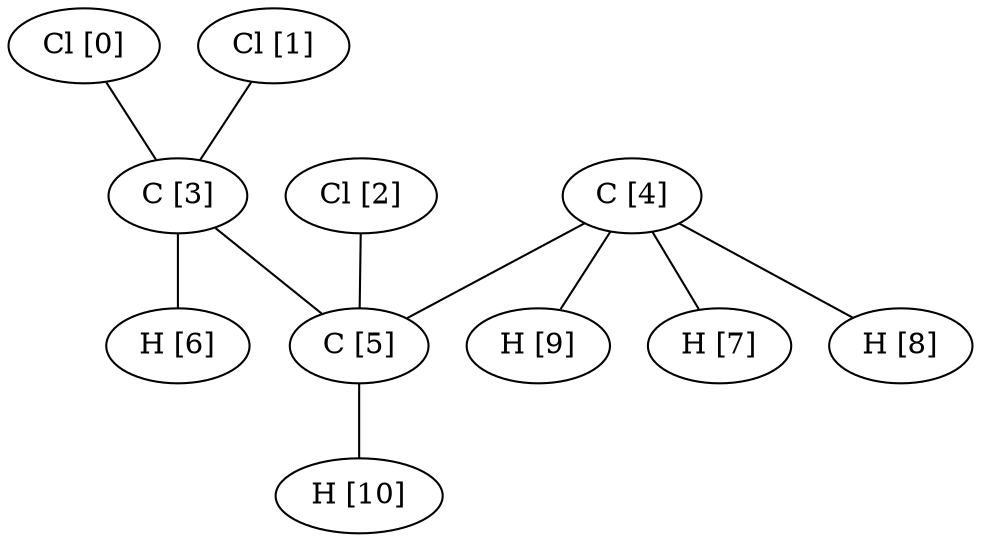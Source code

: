 graph G {
0[label="Cl [0]"];
1[label="Cl [1]"];
2[label="Cl [2]"];
3[label="C [3]"];
4[label="C [4]"];
5[label="C [5]"];
6[label="H [6]"];
7[label="H [7]"];
8[label="H [8]"];
9[label="H [9]"];
10[label="H [10]"];
0--3 ;
1--3 ;
2--5 ;
3--5 ;
3--6 ;
4--5 ;
4--7 ;
4--8 ;
4--9 ;
5--10 ;
}
